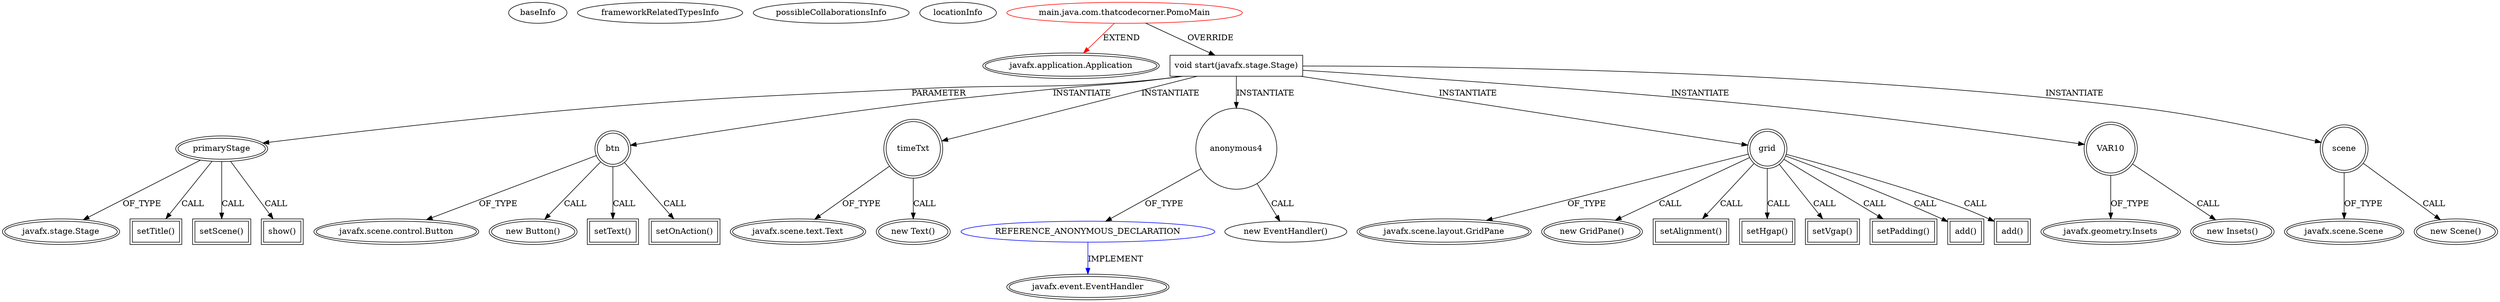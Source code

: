 digraph {
baseInfo[graphId=1122,category="extension_graph",isAnonymous=false,possibleRelation=true]
frameworkRelatedTypesInfo[0="javafx.application.Application"]
possibleCollaborationsInfo[0="1122~OVERRIDING_METHOD_DECLARATION-INSTANTIATION-~javafx.application.Application ~javafx.event.EventHandler ~false~true"]
locationInfo[projectName="Rafal-G-pomo",filePath="/Rafal-G-pomo/pomo-master/src/main/java/com/thatcodecorner/PomoMain.java",contextSignature="PomoMain",graphId="1122"]
0[label="main.java.com.thatcodecorner.PomoMain",vertexType="ROOT_CLIENT_CLASS_DECLARATION",isFrameworkType=false,color=red]
1[label="javafx.application.Application",vertexType="FRAMEWORK_CLASS_TYPE",isFrameworkType=true,peripheries=2]
2[label="void start(javafx.stage.Stage)",vertexType="OVERRIDING_METHOD_DECLARATION",isFrameworkType=false,shape=box]
3[label="primaryStage",vertexType="PARAMETER_DECLARATION",isFrameworkType=true,peripheries=2]
4[label="javafx.stage.Stage",vertexType="FRAMEWORK_CLASS_TYPE",isFrameworkType=true,peripheries=2]
6[label="btn",vertexType="VARIABLE_EXPRESION",isFrameworkType=true,peripheries=2,shape=circle]
7[label="javafx.scene.control.Button",vertexType="FRAMEWORK_CLASS_TYPE",isFrameworkType=true,peripheries=2]
5[label="new Button()",vertexType="CONSTRUCTOR_CALL",isFrameworkType=true,peripheries=2]
9[label="setText()",vertexType="INSIDE_CALL",isFrameworkType=true,peripheries=2,shape=box]
11[label="timeTxt",vertexType="VARIABLE_EXPRESION",isFrameworkType=true,peripheries=2,shape=circle]
12[label="javafx.scene.text.Text",vertexType="FRAMEWORK_CLASS_TYPE",isFrameworkType=true,peripheries=2]
10[label="new Text()",vertexType="CONSTRUCTOR_CALL",isFrameworkType=true,peripheries=2]
14[label="setOnAction()",vertexType="INSIDE_CALL",isFrameworkType=true,peripheries=2,shape=box]
16[label="anonymous4",vertexType="VARIABLE_EXPRESION",isFrameworkType=false,shape=circle]
17[label="REFERENCE_ANONYMOUS_DECLARATION",vertexType="REFERENCE_ANONYMOUS_DECLARATION",isFrameworkType=false,color=blue]
18[label="javafx.event.EventHandler",vertexType="FRAMEWORK_INTERFACE_TYPE",isFrameworkType=true,peripheries=2]
15[label="new EventHandler()",vertexType="CONSTRUCTOR_CALL",isFrameworkType=false]
20[label="grid",vertexType="VARIABLE_EXPRESION",isFrameworkType=true,peripheries=2,shape=circle]
21[label="javafx.scene.layout.GridPane",vertexType="FRAMEWORK_CLASS_TYPE",isFrameworkType=true,peripheries=2]
19[label="new GridPane()",vertexType="CONSTRUCTOR_CALL",isFrameworkType=true,peripheries=2]
23[label="setAlignment()",vertexType="INSIDE_CALL",isFrameworkType=true,peripheries=2,shape=box]
25[label="setHgap()",vertexType="INSIDE_CALL",isFrameworkType=true,peripheries=2,shape=box]
27[label="setVgap()",vertexType="INSIDE_CALL",isFrameworkType=true,peripheries=2,shape=box]
29[label="setPadding()",vertexType="INSIDE_CALL",isFrameworkType=true,peripheries=2,shape=box]
31[label="VAR10",vertexType="VARIABLE_EXPRESION",isFrameworkType=true,peripheries=2,shape=circle]
32[label="javafx.geometry.Insets",vertexType="FRAMEWORK_CLASS_TYPE",isFrameworkType=true,peripheries=2]
30[label="new Insets()",vertexType="CONSTRUCTOR_CALL",isFrameworkType=true,peripheries=2]
34[label="add()",vertexType="INSIDE_CALL",isFrameworkType=true,peripheries=2,shape=box]
36[label="add()",vertexType="INSIDE_CALL",isFrameworkType=true,peripheries=2,shape=box]
38[label="scene",vertexType="VARIABLE_EXPRESION",isFrameworkType=true,peripheries=2,shape=circle]
39[label="javafx.scene.Scene",vertexType="FRAMEWORK_CLASS_TYPE",isFrameworkType=true,peripheries=2]
37[label="new Scene()",vertexType="CONSTRUCTOR_CALL",isFrameworkType=true,peripheries=2]
41[label="setTitle()",vertexType="INSIDE_CALL",isFrameworkType=true,peripheries=2,shape=box]
43[label="setScene()",vertexType="INSIDE_CALL",isFrameworkType=true,peripheries=2,shape=box]
45[label="show()",vertexType="INSIDE_CALL",isFrameworkType=true,peripheries=2,shape=box]
0->1[label="EXTEND",color=red]
0->2[label="OVERRIDE"]
3->4[label="OF_TYPE"]
2->3[label="PARAMETER"]
2->6[label="INSTANTIATE"]
6->7[label="OF_TYPE"]
6->5[label="CALL"]
6->9[label="CALL"]
2->11[label="INSTANTIATE"]
11->12[label="OF_TYPE"]
11->10[label="CALL"]
6->14[label="CALL"]
2->16[label="INSTANTIATE"]
17->18[label="IMPLEMENT",color=blue]
16->17[label="OF_TYPE"]
16->15[label="CALL"]
2->20[label="INSTANTIATE"]
20->21[label="OF_TYPE"]
20->19[label="CALL"]
20->23[label="CALL"]
20->25[label="CALL"]
20->27[label="CALL"]
20->29[label="CALL"]
2->31[label="INSTANTIATE"]
31->32[label="OF_TYPE"]
31->30[label="CALL"]
20->34[label="CALL"]
20->36[label="CALL"]
2->38[label="INSTANTIATE"]
38->39[label="OF_TYPE"]
38->37[label="CALL"]
3->41[label="CALL"]
3->43[label="CALL"]
3->45[label="CALL"]
}
